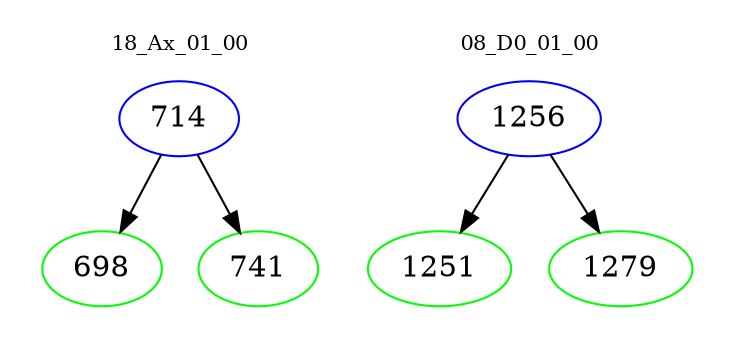 digraph{
subgraph cluster_0 {
color = white
label = "18_Ax_01_00";
fontsize=10;
T0_714 [label="714", color="blue"]
T0_714 -> T0_698 [color="black"]
T0_698 [label="698", color="green"]
T0_714 -> T0_741 [color="black"]
T0_741 [label="741", color="green"]
}
subgraph cluster_1 {
color = white
label = "08_D0_01_00";
fontsize=10;
T1_1256 [label="1256", color="blue"]
T1_1256 -> T1_1251 [color="black"]
T1_1251 [label="1251", color="green"]
T1_1256 -> T1_1279 [color="black"]
T1_1279 [label="1279", color="green"]
}
}
